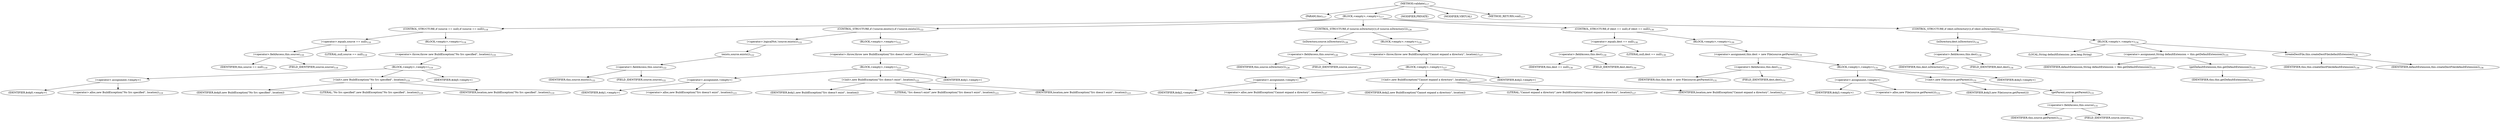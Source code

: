 digraph "validate" {  
"83" [label = <(METHOD,validate)<SUB>117</SUB>> ]
"12" [label = <(PARAM,this)<SUB>117</SUB>> ]
"84" [label = <(BLOCK,&lt;empty&gt;,&lt;empty&gt;)<SUB>117</SUB>> ]
"85" [label = <(CONTROL_STRUCTURE,if (source == null),if (source == null))<SUB>118</SUB>> ]
"86" [label = <(&lt;operator&gt;.equals,source == null)<SUB>118</SUB>> ]
"87" [label = <(&lt;operator&gt;.fieldAccess,this.source)<SUB>118</SUB>> ]
"88" [label = <(IDENTIFIER,this,source == null)<SUB>118</SUB>> ]
"89" [label = <(FIELD_IDENTIFIER,source,source)<SUB>118</SUB>> ]
"90" [label = <(LITERAL,null,source == null)<SUB>118</SUB>> ]
"91" [label = <(BLOCK,&lt;empty&gt;,&lt;empty&gt;)<SUB>118</SUB>> ]
"92" [label = <(&lt;operator&gt;.throw,throw new BuildException(&quot;No Src specified&quot;, location);)<SUB>119</SUB>> ]
"93" [label = <(BLOCK,&lt;empty&gt;,&lt;empty&gt;)<SUB>119</SUB>> ]
"94" [label = <(&lt;operator&gt;.assignment,&lt;empty&gt;)> ]
"95" [label = <(IDENTIFIER,$obj0,&lt;empty&gt;)> ]
"96" [label = <(&lt;operator&gt;.alloc,new BuildException(&quot;No Src specified&quot;, location))<SUB>119</SUB>> ]
"97" [label = <(&lt;init&gt;,new BuildException(&quot;No Src specified&quot;, location))<SUB>119</SUB>> ]
"98" [label = <(IDENTIFIER,$obj0,new BuildException(&quot;No Src specified&quot;, location))> ]
"99" [label = <(LITERAL,&quot;No Src specified&quot;,new BuildException(&quot;No Src specified&quot;, location))<SUB>119</SUB>> ]
"100" [label = <(IDENTIFIER,location,new BuildException(&quot;No Src specified&quot;, location))<SUB>119</SUB>> ]
"101" [label = <(IDENTIFIER,$obj0,&lt;empty&gt;)> ]
"102" [label = <(CONTROL_STRUCTURE,if (!source.exists()),if (!source.exists()))<SUB>122</SUB>> ]
"103" [label = <(&lt;operator&gt;.logicalNot,!source.exists())<SUB>122</SUB>> ]
"104" [label = <(exists,source.exists())<SUB>122</SUB>> ]
"105" [label = <(&lt;operator&gt;.fieldAccess,this.source)<SUB>122</SUB>> ]
"106" [label = <(IDENTIFIER,this,source.exists())<SUB>122</SUB>> ]
"107" [label = <(FIELD_IDENTIFIER,source,source)<SUB>122</SUB>> ]
"108" [label = <(BLOCK,&lt;empty&gt;,&lt;empty&gt;)<SUB>122</SUB>> ]
"109" [label = <(&lt;operator&gt;.throw,throw new BuildException(&quot;Src doesn't exist&quot;, location);)<SUB>123</SUB>> ]
"110" [label = <(BLOCK,&lt;empty&gt;,&lt;empty&gt;)<SUB>123</SUB>> ]
"111" [label = <(&lt;operator&gt;.assignment,&lt;empty&gt;)> ]
"112" [label = <(IDENTIFIER,$obj1,&lt;empty&gt;)> ]
"113" [label = <(&lt;operator&gt;.alloc,new BuildException(&quot;Src doesn't exist&quot;, location))<SUB>123</SUB>> ]
"114" [label = <(&lt;init&gt;,new BuildException(&quot;Src doesn't exist&quot;, location))<SUB>123</SUB>> ]
"115" [label = <(IDENTIFIER,$obj1,new BuildException(&quot;Src doesn't exist&quot;, location))> ]
"116" [label = <(LITERAL,&quot;Src doesn't exist&quot;,new BuildException(&quot;Src doesn't exist&quot;, location))<SUB>123</SUB>> ]
"117" [label = <(IDENTIFIER,location,new BuildException(&quot;Src doesn't exist&quot;, location))<SUB>123</SUB>> ]
"118" [label = <(IDENTIFIER,$obj1,&lt;empty&gt;)> ]
"119" [label = <(CONTROL_STRUCTURE,if (source.isDirectory()),if (source.isDirectory()))<SUB>126</SUB>> ]
"120" [label = <(isDirectory,source.isDirectory())<SUB>126</SUB>> ]
"121" [label = <(&lt;operator&gt;.fieldAccess,this.source)<SUB>126</SUB>> ]
"122" [label = <(IDENTIFIER,this,source.isDirectory())<SUB>126</SUB>> ]
"123" [label = <(FIELD_IDENTIFIER,source,source)<SUB>126</SUB>> ]
"124" [label = <(BLOCK,&lt;empty&gt;,&lt;empty&gt;)<SUB>126</SUB>> ]
"125" [label = <(&lt;operator&gt;.throw,throw new BuildException(&quot;Cannot expand a directory&quot;, location);)<SUB>127</SUB>> ]
"126" [label = <(BLOCK,&lt;empty&gt;,&lt;empty&gt;)<SUB>127</SUB>> ]
"127" [label = <(&lt;operator&gt;.assignment,&lt;empty&gt;)> ]
"128" [label = <(IDENTIFIER,$obj2,&lt;empty&gt;)> ]
"129" [label = <(&lt;operator&gt;.alloc,new BuildException(&quot;Cannot expand a directory&quot;, location))<SUB>127</SUB>> ]
"130" [label = <(&lt;init&gt;,new BuildException(&quot;Cannot expand a directory&quot;, location))<SUB>127</SUB>> ]
"131" [label = <(IDENTIFIER,$obj2,new BuildException(&quot;Cannot expand a directory&quot;, location))> ]
"132" [label = <(LITERAL,&quot;Cannot expand a directory&quot;,new BuildException(&quot;Cannot expand a directory&quot;, location))<SUB>127</SUB>> ]
"133" [label = <(IDENTIFIER,location,new BuildException(&quot;Cannot expand a directory&quot;, location))<SUB>127</SUB>> ]
"134" [label = <(IDENTIFIER,$obj2,&lt;empty&gt;)> ]
"135" [label = <(CONTROL_STRUCTURE,if (dest == null),if (dest == null))<SUB>130</SUB>> ]
"136" [label = <(&lt;operator&gt;.equals,dest == null)<SUB>130</SUB>> ]
"137" [label = <(&lt;operator&gt;.fieldAccess,this.dest)<SUB>130</SUB>> ]
"138" [label = <(IDENTIFIER,this,dest == null)<SUB>130</SUB>> ]
"139" [label = <(FIELD_IDENTIFIER,dest,dest)<SUB>130</SUB>> ]
"140" [label = <(LITERAL,null,dest == null)<SUB>130</SUB>> ]
"141" [label = <(BLOCK,&lt;empty&gt;,&lt;empty&gt;)<SUB>130</SUB>> ]
"142" [label = <(&lt;operator&gt;.assignment,this.dest = new File(source.getParent()))<SUB>131</SUB>> ]
"143" [label = <(&lt;operator&gt;.fieldAccess,this.dest)<SUB>131</SUB>> ]
"144" [label = <(IDENTIFIER,this,this.dest = new File(source.getParent()))<SUB>131</SUB>> ]
"145" [label = <(FIELD_IDENTIFIER,dest,dest)<SUB>131</SUB>> ]
"146" [label = <(BLOCK,&lt;empty&gt;,&lt;empty&gt;)<SUB>131</SUB>> ]
"147" [label = <(&lt;operator&gt;.assignment,&lt;empty&gt;)> ]
"148" [label = <(IDENTIFIER,$obj3,&lt;empty&gt;)> ]
"149" [label = <(&lt;operator&gt;.alloc,new File(source.getParent()))<SUB>131</SUB>> ]
"150" [label = <(&lt;init&gt;,new File(source.getParent()))<SUB>131</SUB>> ]
"151" [label = <(IDENTIFIER,$obj3,new File(source.getParent()))> ]
"152" [label = <(getParent,source.getParent())<SUB>131</SUB>> ]
"153" [label = <(&lt;operator&gt;.fieldAccess,this.source)<SUB>131</SUB>> ]
"154" [label = <(IDENTIFIER,this,source.getParent())<SUB>131</SUB>> ]
"155" [label = <(FIELD_IDENTIFIER,source,source)<SUB>131</SUB>> ]
"156" [label = <(IDENTIFIER,$obj3,&lt;empty&gt;)> ]
"157" [label = <(CONTROL_STRUCTURE,if (dest.isDirectory()),if (dest.isDirectory()))<SUB>134</SUB>> ]
"158" [label = <(isDirectory,dest.isDirectory())<SUB>134</SUB>> ]
"159" [label = <(&lt;operator&gt;.fieldAccess,this.dest)<SUB>134</SUB>> ]
"160" [label = <(IDENTIFIER,this,dest.isDirectory())<SUB>134</SUB>> ]
"161" [label = <(FIELD_IDENTIFIER,dest,dest)<SUB>134</SUB>> ]
"162" [label = <(BLOCK,&lt;empty&gt;,&lt;empty&gt;)<SUB>134</SUB>> ]
"163" [label = <(LOCAL,String defaultExtension: java.lang.String)> ]
"164" [label = <(&lt;operator&gt;.assignment,String defaultExtension = this.getDefaultExtension())<SUB>135</SUB>> ]
"165" [label = <(IDENTIFIER,defaultExtension,String defaultExtension = this.getDefaultExtension())<SUB>135</SUB>> ]
"166" [label = <(getDefaultExtension,this.getDefaultExtension())<SUB>135</SUB>> ]
"11" [label = <(IDENTIFIER,this,this.getDefaultExtension())<SUB>135</SUB>> ]
"167" [label = <(createDestFile,this.createDestFile(defaultExtension))<SUB>136</SUB>> ]
"13" [label = <(IDENTIFIER,this,this.createDestFile(defaultExtension))<SUB>136</SUB>> ]
"168" [label = <(IDENTIFIER,defaultExtension,this.createDestFile(defaultExtension))<SUB>136</SUB>> ]
"169" [label = <(MODIFIER,PRIVATE)> ]
"170" [label = <(MODIFIER,VIRTUAL)> ]
"171" [label = <(METHOD_RETURN,void)<SUB>117</SUB>> ]
  "83" -> "12" 
  "83" -> "84" 
  "83" -> "169" 
  "83" -> "170" 
  "83" -> "171" 
  "84" -> "85" 
  "84" -> "102" 
  "84" -> "119" 
  "84" -> "135" 
  "84" -> "157" 
  "85" -> "86" 
  "85" -> "91" 
  "86" -> "87" 
  "86" -> "90" 
  "87" -> "88" 
  "87" -> "89" 
  "91" -> "92" 
  "92" -> "93" 
  "93" -> "94" 
  "93" -> "97" 
  "93" -> "101" 
  "94" -> "95" 
  "94" -> "96" 
  "97" -> "98" 
  "97" -> "99" 
  "97" -> "100" 
  "102" -> "103" 
  "102" -> "108" 
  "103" -> "104" 
  "104" -> "105" 
  "105" -> "106" 
  "105" -> "107" 
  "108" -> "109" 
  "109" -> "110" 
  "110" -> "111" 
  "110" -> "114" 
  "110" -> "118" 
  "111" -> "112" 
  "111" -> "113" 
  "114" -> "115" 
  "114" -> "116" 
  "114" -> "117" 
  "119" -> "120" 
  "119" -> "124" 
  "120" -> "121" 
  "121" -> "122" 
  "121" -> "123" 
  "124" -> "125" 
  "125" -> "126" 
  "126" -> "127" 
  "126" -> "130" 
  "126" -> "134" 
  "127" -> "128" 
  "127" -> "129" 
  "130" -> "131" 
  "130" -> "132" 
  "130" -> "133" 
  "135" -> "136" 
  "135" -> "141" 
  "136" -> "137" 
  "136" -> "140" 
  "137" -> "138" 
  "137" -> "139" 
  "141" -> "142" 
  "142" -> "143" 
  "142" -> "146" 
  "143" -> "144" 
  "143" -> "145" 
  "146" -> "147" 
  "146" -> "150" 
  "146" -> "156" 
  "147" -> "148" 
  "147" -> "149" 
  "150" -> "151" 
  "150" -> "152" 
  "152" -> "153" 
  "153" -> "154" 
  "153" -> "155" 
  "157" -> "158" 
  "157" -> "162" 
  "158" -> "159" 
  "159" -> "160" 
  "159" -> "161" 
  "162" -> "163" 
  "162" -> "164" 
  "162" -> "167" 
  "164" -> "165" 
  "164" -> "166" 
  "166" -> "11" 
  "167" -> "13" 
  "167" -> "168" 
}
